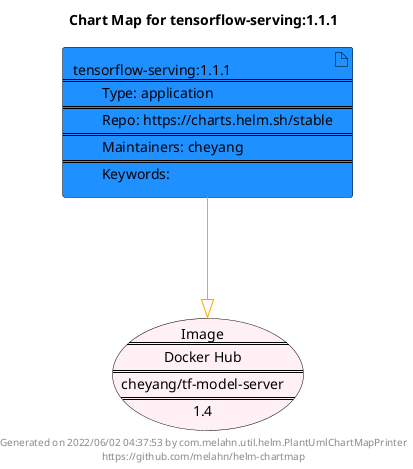 @startuml
skinparam linetype ortho
skinparam backgroundColor white
skinparam usecaseBorderColor black
skinparam usecaseArrowColor LightSlateGray
skinparam artifactBorderColor black
skinparam artifactArrowColor LightSlateGray

title Chart Map for tensorflow-serving:1.1.1

'There is one referenced Helm Chart
artifact "tensorflow-serving:1.1.1\n====\n\tType: application\n====\n\tRepo: https://charts.helm.sh/stable\n====\n\tMaintainers: cheyang\n====\n\tKeywords: " as tensorflow_serving_1_1_1 #DodgerBlue

'There is one referenced Docker Image
usecase "Image\n====\nDocker Hub\n====\ncheyang/tf-model-server\n====\n1.4" as cheyang_tf_model_server_1_4 #LavenderBlush

'Chart Dependencies
tensorflow_serving_1_1_1--[#orange]-|>cheyang_tf_model_server_1_4

center footer Generated on 2022/06/02 04:37:53 by com.melahn.util.helm.PlantUmlChartMapPrinter\nhttps://github.com/melahn/helm-chartmap
@enduml
